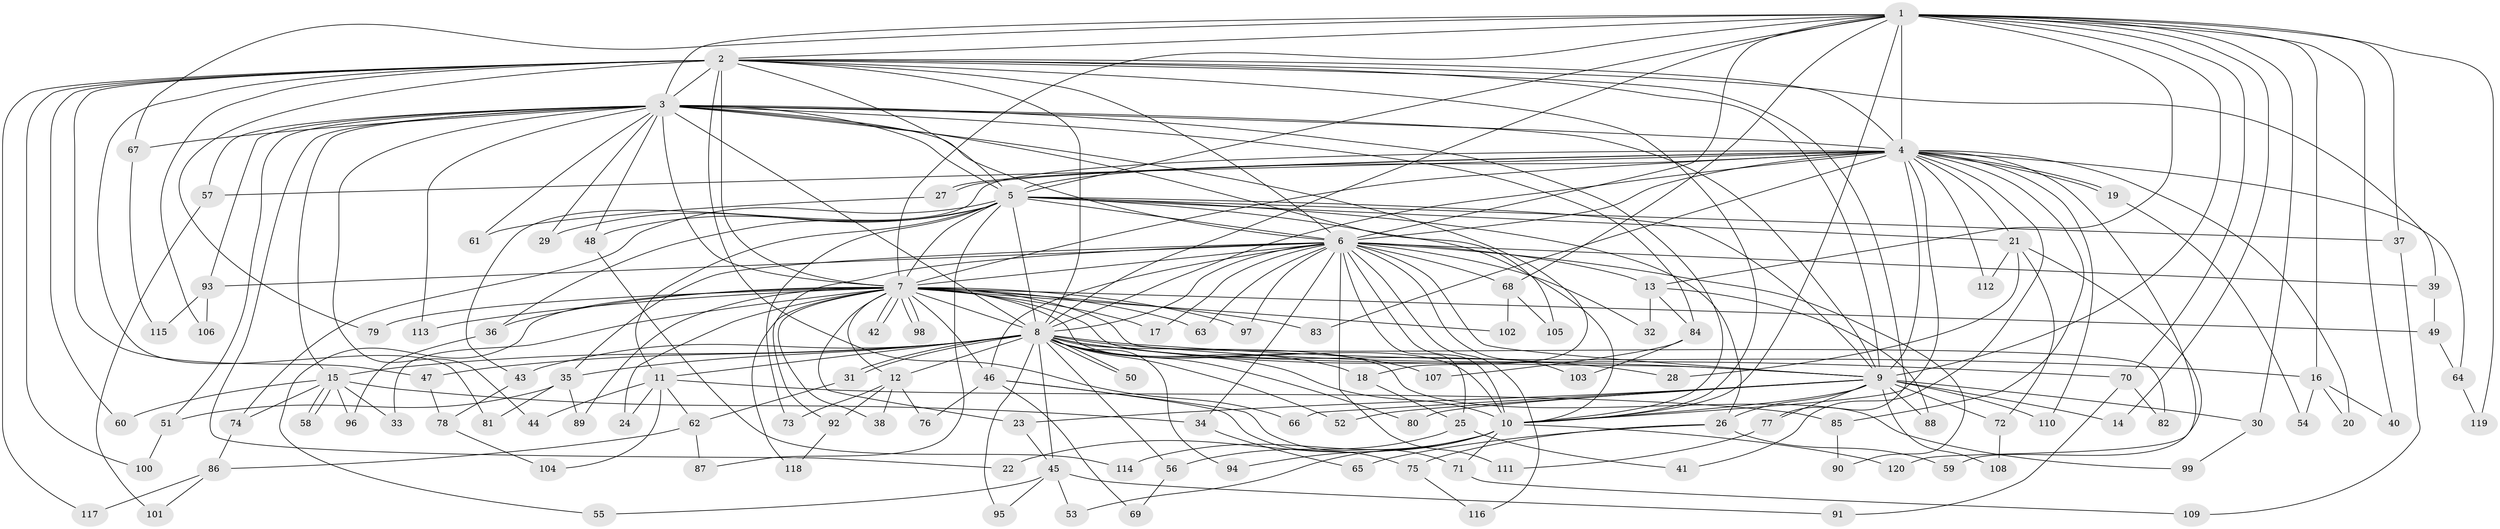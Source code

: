 // Generated by graph-tools (version 1.1) at 2025/34/03/09/25 02:34:37]
// undirected, 120 vertices, 265 edges
graph export_dot {
graph [start="1"]
  node [color=gray90,style=filled];
  1;
  2;
  3;
  4;
  5;
  6;
  7;
  8;
  9;
  10;
  11;
  12;
  13;
  14;
  15;
  16;
  17;
  18;
  19;
  20;
  21;
  22;
  23;
  24;
  25;
  26;
  27;
  28;
  29;
  30;
  31;
  32;
  33;
  34;
  35;
  36;
  37;
  38;
  39;
  40;
  41;
  42;
  43;
  44;
  45;
  46;
  47;
  48;
  49;
  50;
  51;
  52;
  53;
  54;
  55;
  56;
  57;
  58;
  59;
  60;
  61;
  62;
  63;
  64;
  65;
  66;
  67;
  68;
  69;
  70;
  71;
  72;
  73;
  74;
  75;
  76;
  77;
  78;
  79;
  80;
  81;
  82;
  83;
  84;
  85;
  86;
  87;
  88;
  89;
  90;
  91;
  92;
  93;
  94;
  95;
  96;
  97;
  98;
  99;
  100;
  101;
  102;
  103;
  104;
  105;
  106;
  107;
  108;
  109;
  110;
  111;
  112;
  113;
  114;
  115;
  116;
  117;
  118;
  119;
  120;
  1 -- 2;
  1 -- 3;
  1 -- 4;
  1 -- 5;
  1 -- 6;
  1 -- 7;
  1 -- 8;
  1 -- 9;
  1 -- 10;
  1 -- 13;
  1 -- 14;
  1 -- 16;
  1 -- 30;
  1 -- 37;
  1 -- 40;
  1 -- 67;
  1 -- 68;
  1 -- 70;
  1 -- 119;
  2 -- 3;
  2 -- 4;
  2 -- 5;
  2 -- 6;
  2 -- 7;
  2 -- 8;
  2 -- 9;
  2 -- 10;
  2 -- 39;
  2 -- 47;
  2 -- 60;
  2 -- 66;
  2 -- 77;
  2 -- 79;
  2 -- 81;
  2 -- 100;
  2 -- 106;
  2 -- 117;
  3 -- 4;
  3 -- 5;
  3 -- 6;
  3 -- 7;
  3 -- 8;
  3 -- 9;
  3 -- 10;
  3 -- 15;
  3 -- 18;
  3 -- 22;
  3 -- 29;
  3 -- 44;
  3 -- 48;
  3 -- 51;
  3 -- 57;
  3 -- 61;
  3 -- 67;
  3 -- 84;
  3 -- 93;
  3 -- 105;
  3 -- 113;
  4 -- 5;
  4 -- 6;
  4 -- 7;
  4 -- 8;
  4 -- 9;
  4 -- 10;
  4 -- 19;
  4 -- 19;
  4 -- 20;
  4 -- 21;
  4 -- 27;
  4 -- 27;
  4 -- 41;
  4 -- 43;
  4 -- 57;
  4 -- 64;
  4 -- 83;
  4 -- 85;
  4 -- 110;
  4 -- 112;
  4 -- 120;
  5 -- 6;
  5 -- 7;
  5 -- 8;
  5 -- 9;
  5 -- 10;
  5 -- 11;
  5 -- 21;
  5 -- 26;
  5 -- 29;
  5 -- 36;
  5 -- 37;
  5 -- 48;
  5 -- 73;
  5 -- 74;
  5 -- 87;
  6 -- 7;
  6 -- 8;
  6 -- 9;
  6 -- 10;
  6 -- 13;
  6 -- 17;
  6 -- 25;
  6 -- 32;
  6 -- 34;
  6 -- 35;
  6 -- 39;
  6 -- 46;
  6 -- 63;
  6 -- 68;
  6 -- 90;
  6 -- 92;
  6 -- 93;
  6 -- 97;
  6 -- 103;
  6 -- 111;
  6 -- 116;
  7 -- 8;
  7 -- 9;
  7 -- 10;
  7 -- 12;
  7 -- 17;
  7 -- 23;
  7 -- 24;
  7 -- 33;
  7 -- 36;
  7 -- 38;
  7 -- 42;
  7 -- 42;
  7 -- 46;
  7 -- 49;
  7 -- 55;
  7 -- 63;
  7 -- 79;
  7 -- 82;
  7 -- 83;
  7 -- 89;
  7 -- 97;
  7 -- 98;
  7 -- 98;
  7 -- 102;
  7 -- 113;
  7 -- 118;
  8 -- 9;
  8 -- 10;
  8 -- 11;
  8 -- 12;
  8 -- 15;
  8 -- 16;
  8 -- 18;
  8 -- 28;
  8 -- 31;
  8 -- 31;
  8 -- 35;
  8 -- 43;
  8 -- 45;
  8 -- 47;
  8 -- 50;
  8 -- 50;
  8 -- 52;
  8 -- 56;
  8 -- 70;
  8 -- 80;
  8 -- 94;
  8 -- 95;
  8 -- 99;
  8 -- 107;
  9 -- 10;
  9 -- 14;
  9 -- 23;
  9 -- 26;
  9 -- 30;
  9 -- 52;
  9 -- 66;
  9 -- 72;
  9 -- 77;
  9 -- 80;
  9 -- 88;
  9 -- 108;
  9 -- 110;
  10 -- 22;
  10 -- 53;
  10 -- 71;
  10 -- 94;
  10 -- 114;
  10 -- 120;
  11 -- 24;
  11 -- 44;
  11 -- 62;
  11 -- 85;
  11 -- 104;
  12 -- 38;
  12 -- 73;
  12 -- 76;
  12 -- 92;
  13 -- 32;
  13 -- 84;
  13 -- 88;
  15 -- 33;
  15 -- 34;
  15 -- 58;
  15 -- 58;
  15 -- 60;
  15 -- 74;
  15 -- 96;
  16 -- 20;
  16 -- 40;
  16 -- 54;
  18 -- 25;
  19 -- 54;
  21 -- 28;
  21 -- 59;
  21 -- 72;
  21 -- 112;
  23 -- 45;
  25 -- 41;
  25 -- 56;
  26 -- 59;
  26 -- 65;
  26 -- 75;
  27 -- 61;
  30 -- 99;
  31 -- 62;
  34 -- 65;
  35 -- 51;
  35 -- 81;
  35 -- 89;
  36 -- 96;
  37 -- 109;
  39 -- 49;
  43 -- 78;
  45 -- 53;
  45 -- 55;
  45 -- 91;
  45 -- 95;
  46 -- 69;
  46 -- 71;
  46 -- 75;
  46 -- 76;
  47 -- 78;
  48 -- 114;
  49 -- 64;
  51 -- 100;
  56 -- 69;
  57 -- 101;
  62 -- 86;
  62 -- 87;
  64 -- 119;
  67 -- 115;
  68 -- 102;
  68 -- 105;
  70 -- 82;
  70 -- 91;
  71 -- 109;
  72 -- 108;
  74 -- 86;
  75 -- 116;
  77 -- 111;
  78 -- 104;
  84 -- 103;
  84 -- 107;
  85 -- 90;
  86 -- 101;
  86 -- 117;
  92 -- 118;
  93 -- 106;
  93 -- 115;
}
